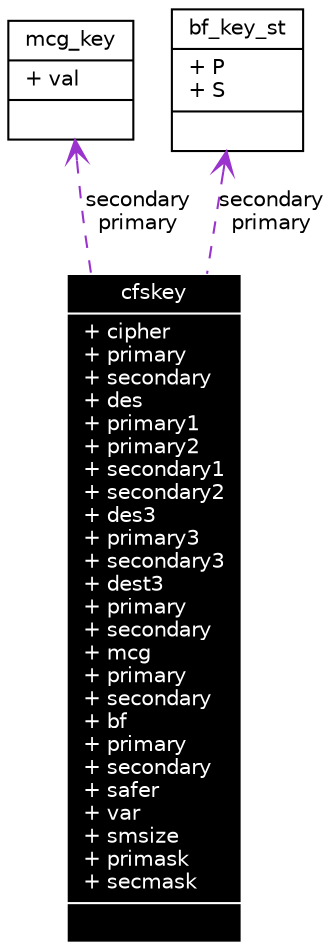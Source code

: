 digraph G
{
  edge [fontname="Helvetica",fontsize=10,labelfontname="Helvetica",labelfontsize=10];
  node [fontname="Helvetica",fontsize=10,shape=record];
  Node10 [label="{cfskey\n|+ cipher\l+ primary\l+ secondary\l+ des\l+ primary1\l+ primary2\l+ secondary1\l+ secondary2\l+ des3\l+ primary3\l+ secondary3\l+ dest3\l+ primary\l+ secondary\l+ mcg\l+ primary\l+ secondary\l+ bf\l+ primary\l+ secondary\l+ safer\l+ var\l+ smsize\l+ primask\l+ secmask\l|}",height=0.2,width=0.4,color="white", fillcolor="black", style="filled" fontcolor="white"];
  Node11 -> Node10 [dir=back,color="darkorchid3",fontsize=10,style="dashed",label="secondary\nprimary",arrowtail="open",fontname="Helvetica"];
  Node11 [label="{mcg_key\n|+ val\l|}",height=0.2,width=0.4,color="black",URL="$structmcg__key.html"];
  Node12 -> Node10 [dir=back,color="darkorchid3",fontsize=10,style="dashed",label="secondary\nprimary",arrowtail="open",fontname="Helvetica"];
  Node12 [label="{bf_key_st\n|+ P\l+ S\l|}",height=0.2,width=0.4,color="black",URL="$structbf__key__st.html"];
}
